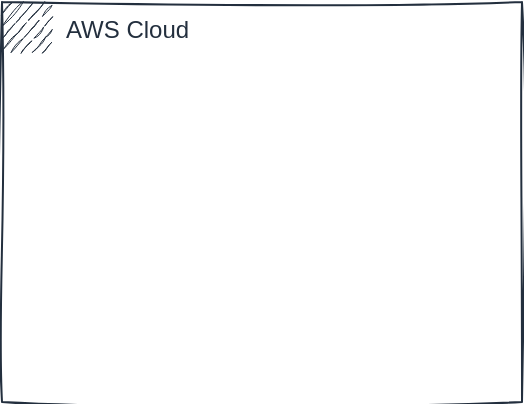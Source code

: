 <mxfile version="22.1.15" type="github">
  <diagram name="Page-1" id="8lHxHTDSyFUVP-0VLniJ">
    <mxGraphModel dx="1426" dy="787" grid="1" gridSize="10" guides="1" tooltips="1" connect="1" arrows="1" fold="1" page="1" pageScale="1" pageWidth="850" pageHeight="1100" math="0" shadow="0">
      <root>
        <mxCell id="0" />
        <mxCell id="1" parent="0" />
        <mxCell id="tCZHXfRdmE55SQl_pEIl-1" value="AWS Cloud" style="points=[[0,0],[0.25,0],[0.5,0],[0.75,0],[1,0],[1,0.25],[1,0.5],[1,0.75],[1,1],[0.75,1],[0.5,1],[0.25,1],[0,1],[0,0.75],[0,0.5],[0,0.25]];outlineConnect=0;gradientColor=none;html=1;whiteSpace=wrap;fontSize=12;fontStyle=0;container=1;pointerEvents=0;collapsible=0;recursiveResize=0;shape=mxgraph.aws4.group;grIcon=mxgraph.aws4.group_aws_cloud_alt;strokeColor=#232F3E;fillColor=none;verticalAlign=top;align=left;spacingLeft=30;fontColor=#232F3E;dashed=0;sketch=1;curveFitting=1;jiggle=2;" vertex="1" parent="1">
          <mxGeometry x="295" y="305" width="260" height="200" as="geometry" />
        </mxCell>
      </root>
    </mxGraphModel>
  </diagram>
</mxfile>
